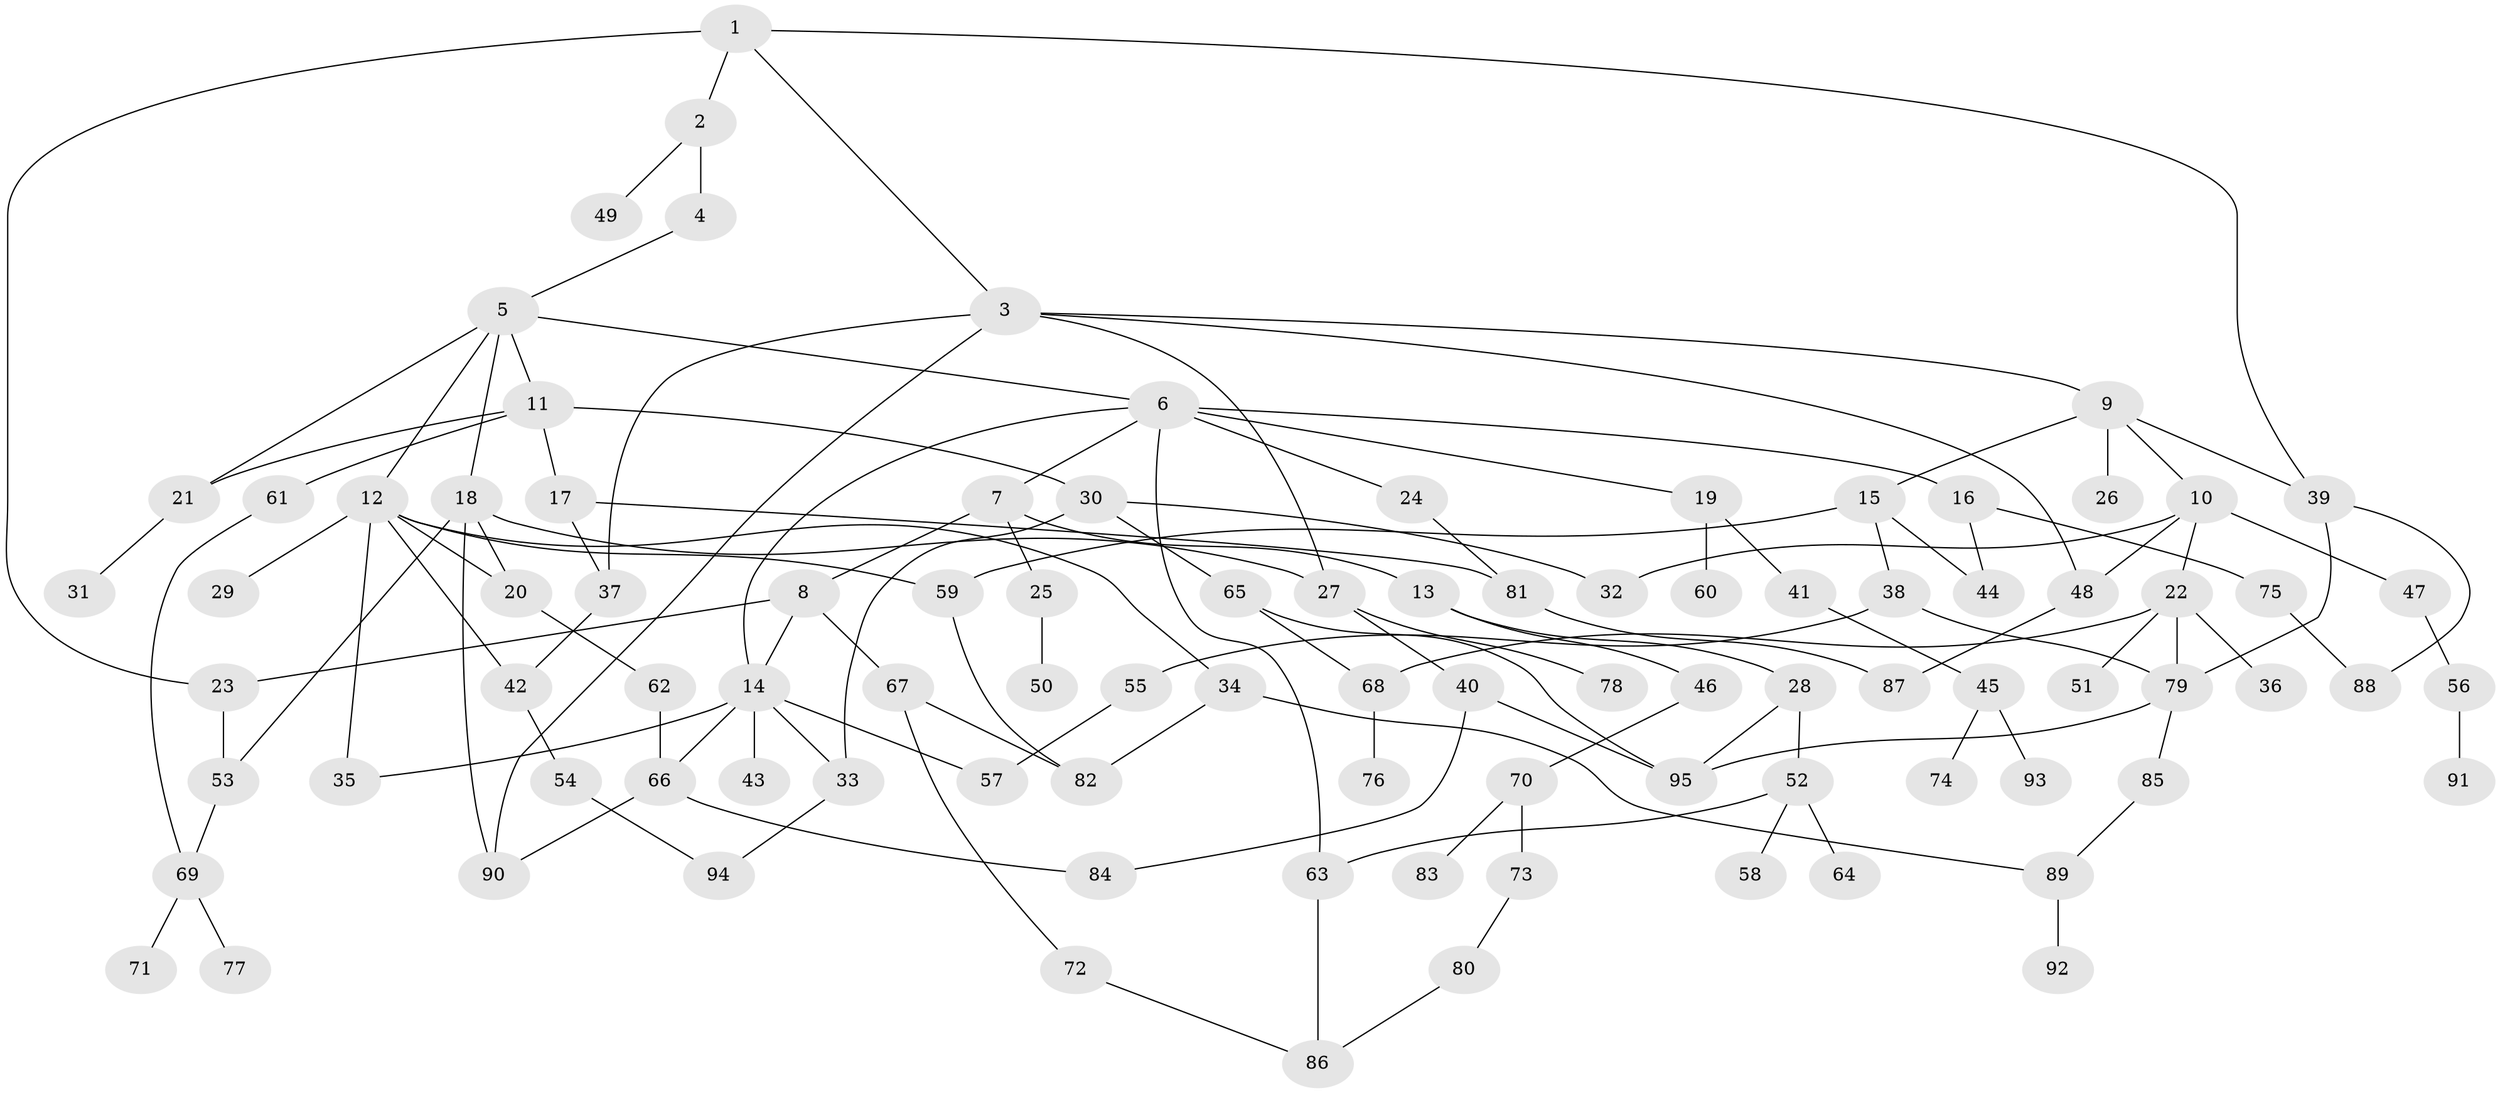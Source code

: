 // coarse degree distribution, {7: 0.07894736842105263, 2: 0.2631578947368421, 6: 0.07894736842105263, 8: 0.02631578947368421, 5: 0.13157894736842105, 4: 0.15789473684210525, 3: 0.15789473684210525, 1: 0.10526315789473684}
// Generated by graph-tools (version 1.1) at 2025/49/03/04/25 22:49:17]
// undirected, 95 vertices, 131 edges
graph export_dot {
  node [color=gray90,style=filled];
  1;
  2;
  3;
  4;
  5;
  6;
  7;
  8;
  9;
  10;
  11;
  12;
  13;
  14;
  15;
  16;
  17;
  18;
  19;
  20;
  21;
  22;
  23;
  24;
  25;
  26;
  27;
  28;
  29;
  30;
  31;
  32;
  33;
  34;
  35;
  36;
  37;
  38;
  39;
  40;
  41;
  42;
  43;
  44;
  45;
  46;
  47;
  48;
  49;
  50;
  51;
  52;
  53;
  54;
  55;
  56;
  57;
  58;
  59;
  60;
  61;
  62;
  63;
  64;
  65;
  66;
  67;
  68;
  69;
  70;
  71;
  72;
  73;
  74;
  75;
  76;
  77;
  78;
  79;
  80;
  81;
  82;
  83;
  84;
  85;
  86;
  87;
  88;
  89;
  90;
  91;
  92;
  93;
  94;
  95;
  1 -- 2;
  1 -- 3;
  1 -- 39;
  1 -- 23;
  2 -- 4;
  2 -- 49;
  3 -- 9;
  3 -- 27;
  3 -- 37;
  3 -- 48;
  3 -- 90;
  4 -- 5;
  5 -- 6;
  5 -- 11;
  5 -- 12;
  5 -- 18;
  5 -- 21;
  6 -- 7;
  6 -- 14;
  6 -- 16;
  6 -- 19;
  6 -- 24;
  6 -- 63;
  7 -- 8;
  7 -- 13;
  7 -- 25;
  8 -- 23;
  8 -- 67;
  8 -- 14;
  9 -- 10;
  9 -- 15;
  9 -- 26;
  9 -- 39;
  10 -- 22;
  10 -- 32;
  10 -- 47;
  10 -- 48;
  11 -- 17;
  11 -- 30;
  11 -- 61;
  11 -- 21;
  12 -- 20;
  12 -- 29;
  12 -- 34;
  12 -- 35;
  12 -- 42;
  12 -- 59;
  13 -- 28;
  13 -- 46;
  14 -- 43;
  14 -- 35;
  14 -- 66;
  14 -- 57;
  14 -- 33;
  15 -- 38;
  15 -- 44;
  15 -- 59;
  16 -- 75;
  16 -- 44;
  17 -- 37;
  17 -- 81;
  18 -- 53;
  18 -- 20;
  18 -- 90;
  18 -- 27;
  19 -- 41;
  19 -- 60;
  20 -- 62;
  21 -- 31;
  22 -- 36;
  22 -- 51;
  22 -- 79;
  22 -- 68;
  23 -- 53;
  24 -- 81;
  25 -- 50;
  27 -- 40;
  27 -- 78;
  28 -- 52;
  28 -- 95;
  30 -- 33;
  30 -- 65;
  30 -- 32;
  33 -- 94;
  34 -- 82;
  34 -- 89;
  37 -- 42;
  38 -- 55;
  38 -- 79;
  39 -- 79;
  39 -- 88;
  40 -- 95;
  40 -- 84;
  41 -- 45;
  42 -- 54;
  45 -- 74;
  45 -- 93;
  46 -- 70;
  47 -- 56;
  48 -- 87;
  52 -- 58;
  52 -- 63;
  52 -- 64;
  53 -- 69;
  54 -- 94;
  55 -- 57;
  56 -- 91;
  59 -- 82;
  61 -- 69;
  62 -- 66;
  63 -- 86;
  65 -- 68;
  65 -- 95;
  66 -- 84;
  66 -- 90;
  67 -- 72;
  67 -- 82;
  68 -- 76;
  69 -- 71;
  69 -- 77;
  70 -- 73;
  70 -- 83;
  72 -- 86;
  73 -- 80;
  75 -- 88;
  79 -- 85;
  79 -- 95;
  80 -- 86;
  81 -- 87;
  85 -- 89;
  89 -- 92;
}
